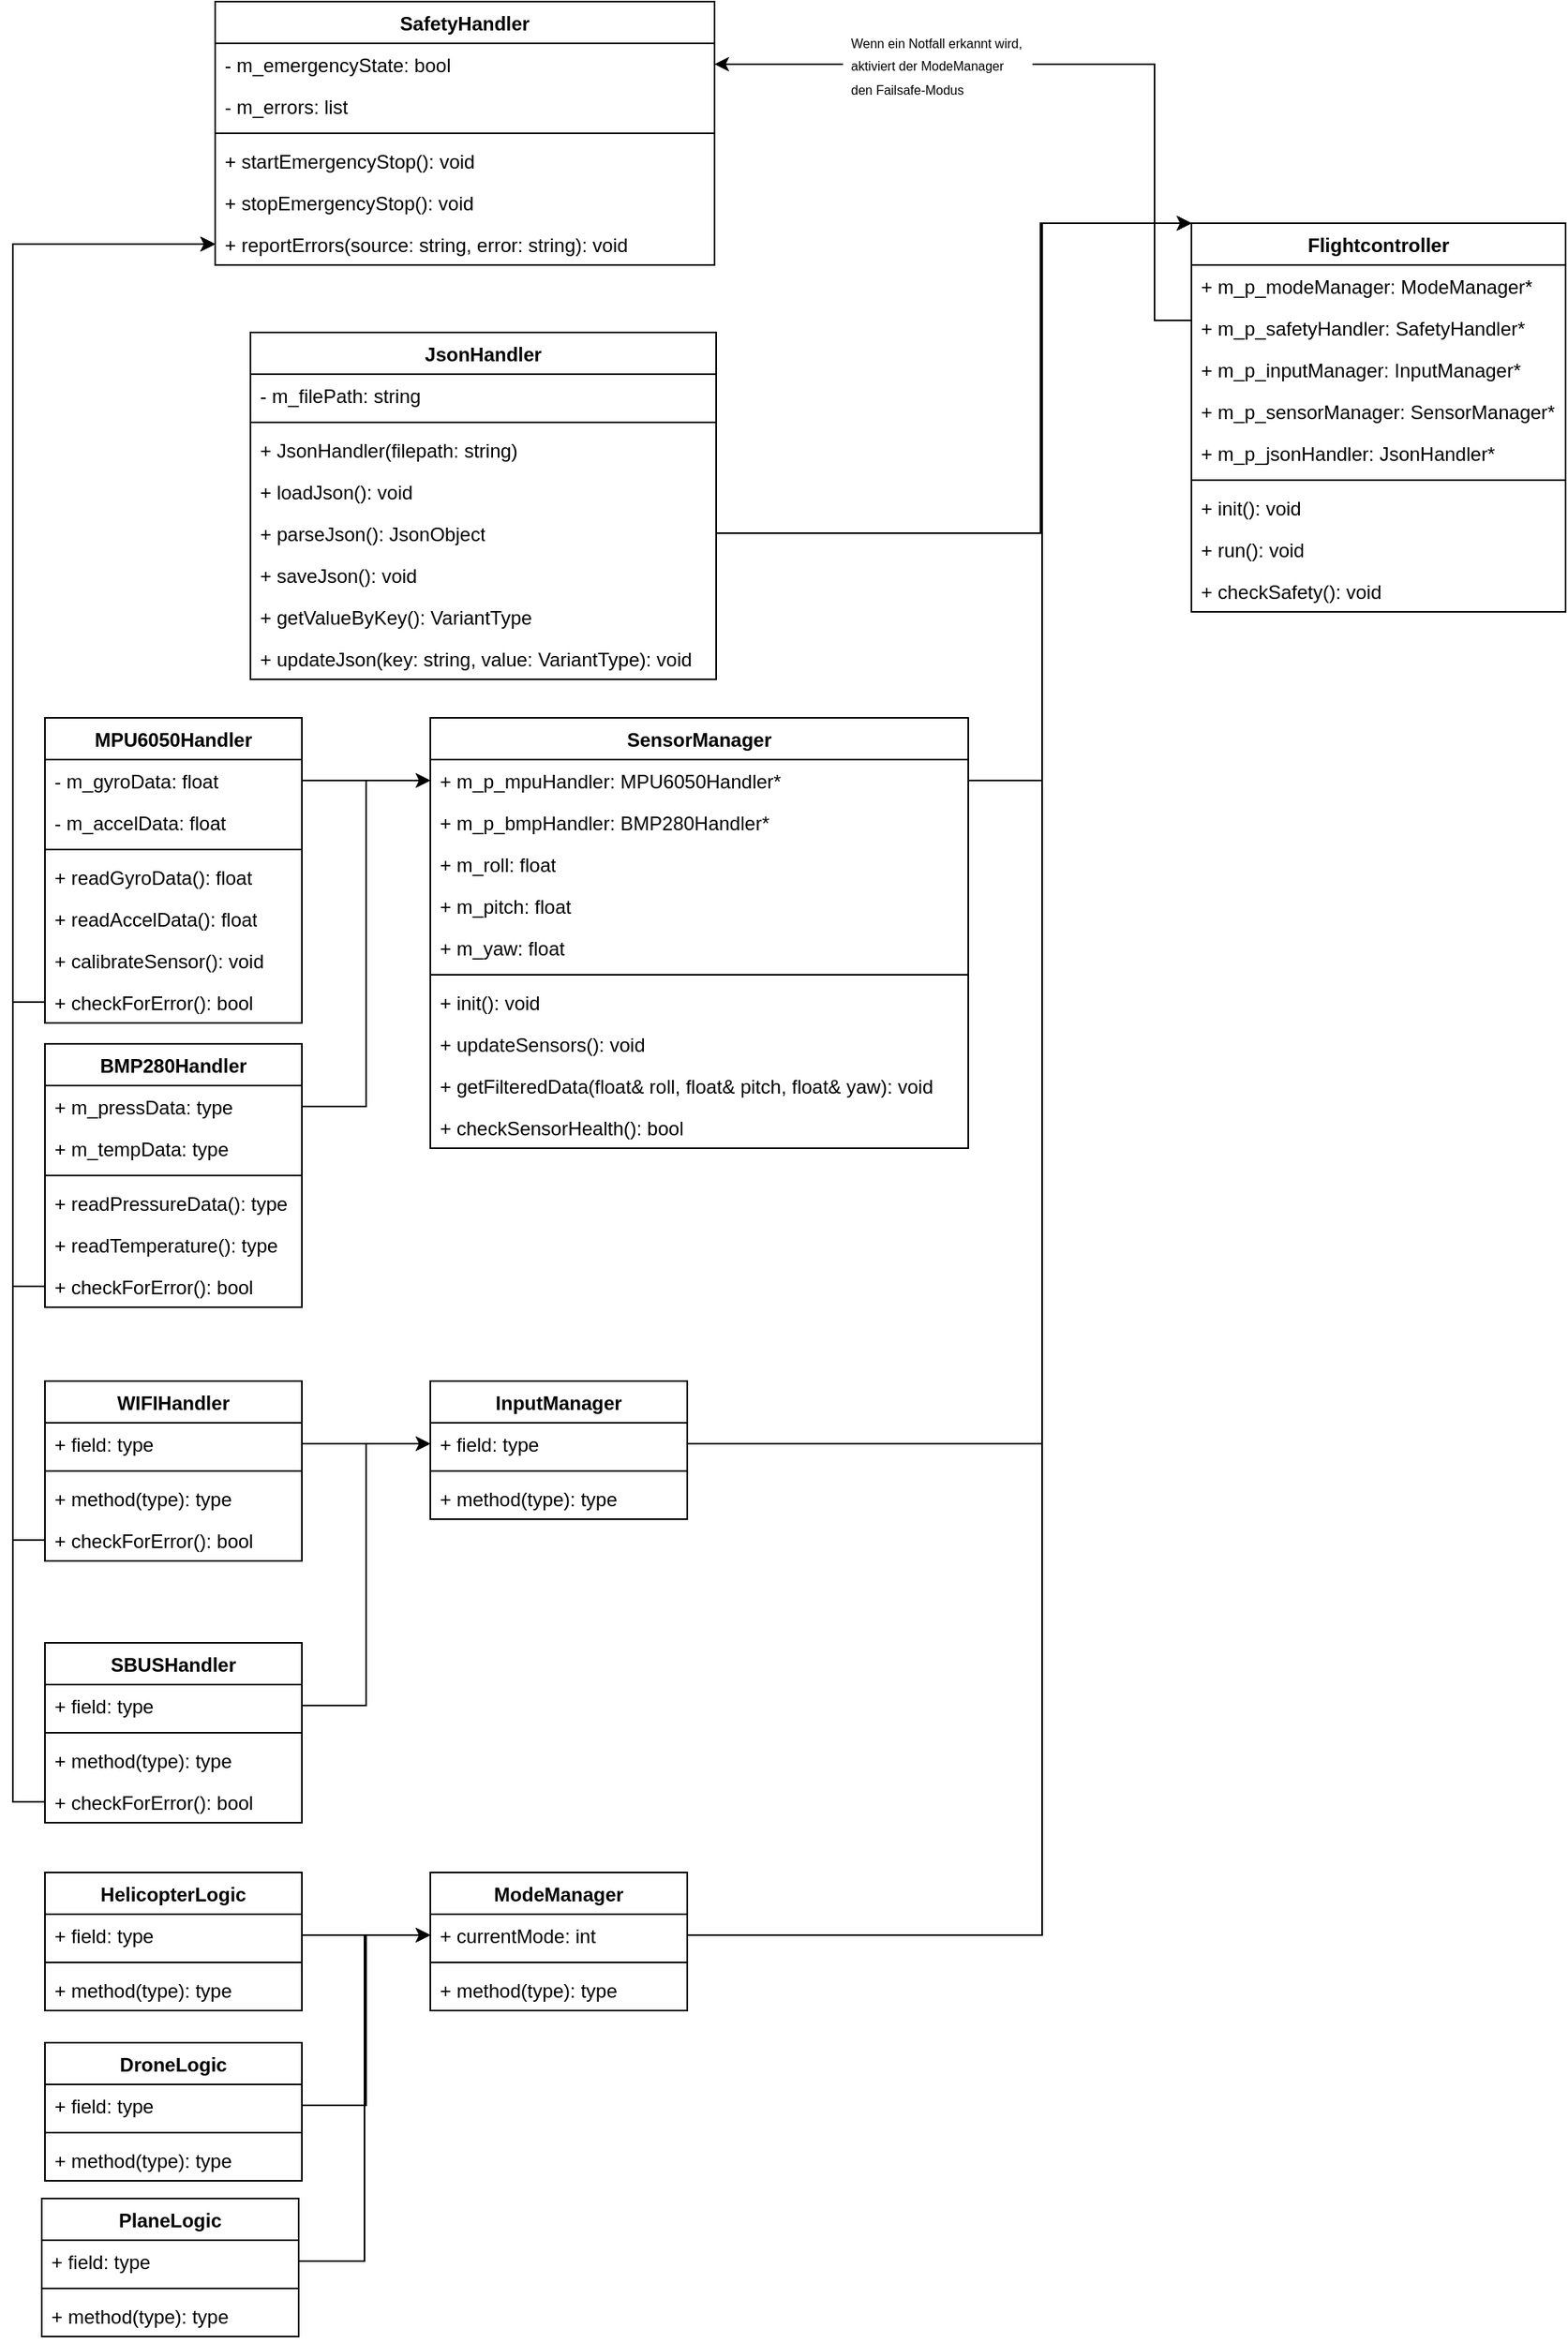 <mxfile version="25.0.2">
  <diagram name="Seite-1" id="q2QHLzLYXpVYBQE_3g32">
    <mxGraphModel dx="3020" dy="1965" grid="0" gridSize="10" guides="1" tooltips="1" connect="1" arrows="1" fold="1" page="1" pageScale="1" pageWidth="827" pageHeight="1169" background="none" math="0" shadow="0">
      <root>
        <mxCell id="0" />
        <mxCell id="1" parent="0" />
        <mxCell id="JjhomQdFj9FOFFwPfBJc-15" value="JsonHandler" style="swimlane;fontStyle=1;align=center;verticalAlign=top;childLayout=stackLayout;horizontal=1;startSize=26;horizontalStack=0;resizeParent=1;resizeParentMax=0;resizeLast=0;collapsible=1;marginBottom=0;whiteSpace=wrap;html=1;" vertex="1" parent="1">
          <mxGeometry x="-780" y="-944" width="290" height="216" as="geometry" />
        </mxCell>
        <mxCell id="JjhomQdFj9FOFFwPfBJc-35" value="- m_filePath: string&amp;nbsp;" style="text;strokeColor=none;fillColor=none;align=left;verticalAlign=top;spacingLeft=4;spacingRight=4;overflow=hidden;rotatable=0;points=[[0,0.5],[1,0.5]];portConstraint=eastwest;whiteSpace=wrap;html=1;" vertex="1" parent="JjhomQdFj9FOFFwPfBJc-15">
          <mxGeometry y="26" width="290" height="26" as="geometry" />
        </mxCell>
        <mxCell id="JjhomQdFj9FOFFwPfBJc-17" value="" style="line;strokeWidth=1;fillColor=none;align=left;verticalAlign=middle;spacingTop=-1;spacingLeft=3;spacingRight=3;rotatable=0;labelPosition=right;points=[];portConstraint=eastwest;strokeColor=inherit;" vertex="1" parent="JjhomQdFj9FOFFwPfBJc-15">
          <mxGeometry y="52" width="290" height="8" as="geometry" />
        </mxCell>
        <mxCell id="JjhomQdFj9FOFFwPfBJc-39" value="+ JsonHandler(filepath: string)" style="text;strokeColor=none;fillColor=none;align=left;verticalAlign=top;spacingLeft=4;spacingRight=4;overflow=hidden;rotatable=0;points=[[0,0.5],[1,0.5]];portConstraint=eastwest;whiteSpace=wrap;html=1;" vertex="1" parent="JjhomQdFj9FOFFwPfBJc-15">
          <mxGeometry y="60" width="290" height="26" as="geometry" />
        </mxCell>
        <mxCell id="JjhomQdFj9FOFFwPfBJc-36" value="+ loadJson(): void" style="text;strokeColor=none;fillColor=none;align=left;verticalAlign=top;spacingLeft=4;spacingRight=4;overflow=hidden;rotatable=0;points=[[0,0.5],[1,0.5]];portConstraint=eastwest;whiteSpace=wrap;html=1;" vertex="1" parent="JjhomQdFj9FOFFwPfBJc-15">
          <mxGeometry y="86" width="290" height="26" as="geometry" />
        </mxCell>
        <mxCell id="JjhomQdFj9FOFFwPfBJc-18" value="+ parseJson(): JsonObject" style="text;strokeColor=none;fillColor=none;align=left;verticalAlign=top;spacingLeft=4;spacingRight=4;overflow=hidden;rotatable=0;points=[[0,0.5],[1,0.5]];portConstraint=eastwest;whiteSpace=wrap;html=1;" vertex="1" parent="JjhomQdFj9FOFFwPfBJc-15">
          <mxGeometry y="112" width="290" height="26" as="geometry" />
        </mxCell>
        <mxCell id="JjhomQdFj9FOFFwPfBJc-37" value="+ saveJson(): void" style="text;strokeColor=none;fillColor=none;align=left;verticalAlign=top;spacingLeft=4;spacingRight=4;overflow=hidden;rotatable=0;points=[[0,0.5],[1,0.5]];portConstraint=eastwest;whiteSpace=wrap;html=1;" vertex="1" parent="JjhomQdFj9FOFFwPfBJc-15">
          <mxGeometry y="138" width="290" height="26" as="geometry" />
        </mxCell>
        <mxCell id="JjhomQdFj9FOFFwPfBJc-38" value="+ getValueByKey(): VariantType" style="text;strokeColor=none;fillColor=none;align=left;verticalAlign=top;spacingLeft=4;spacingRight=4;overflow=hidden;rotatable=0;points=[[0,0.5],[1,0.5]];portConstraint=eastwest;whiteSpace=wrap;html=1;" vertex="1" parent="JjhomQdFj9FOFFwPfBJc-15">
          <mxGeometry y="164" width="290" height="26" as="geometry" />
        </mxCell>
        <mxCell id="JjhomQdFj9FOFFwPfBJc-34" value="+ updateJson(key: string, value: VariantType): void" style="text;strokeColor=none;fillColor=none;align=left;verticalAlign=top;spacingLeft=4;spacingRight=4;overflow=hidden;rotatable=0;points=[[0,0.5],[1,0.5]];portConstraint=eastwest;whiteSpace=wrap;html=1;" vertex="1" parent="JjhomQdFj9FOFFwPfBJc-15">
          <mxGeometry y="190" width="290" height="26" as="geometry" />
        </mxCell>
        <mxCell id="JjhomQdFj9FOFFwPfBJc-22" value="Flightcontroller" style="swimlane;fontStyle=1;align=center;verticalAlign=top;childLayout=stackLayout;horizontal=1;startSize=26;horizontalStack=0;resizeParent=1;resizeParentMax=0;resizeLast=0;collapsible=1;marginBottom=0;whiteSpace=wrap;html=1;" vertex="1" parent="1">
          <mxGeometry x="-194" y="-1012" width="233" height="242" as="geometry" />
        </mxCell>
        <mxCell id="JjhomQdFj9FOFFwPfBJc-125" value="+ m_p_modeManager: ModeManager*" style="text;strokeColor=none;fillColor=none;align=left;verticalAlign=top;spacingLeft=4;spacingRight=4;overflow=hidden;rotatable=0;points=[[0,0.5],[1,0.5]];portConstraint=eastwest;whiteSpace=wrap;html=1;" vertex="1" parent="JjhomQdFj9FOFFwPfBJc-22">
          <mxGeometry y="26" width="233" height="26" as="geometry" />
        </mxCell>
        <mxCell id="JjhomQdFj9FOFFwPfBJc-126" value="+ m_p_safetyHandler: SafetyHandler*" style="text;strokeColor=none;fillColor=none;align=left;verticalAlign=top;spacingLeft=4;spacingRight=4;overflow=hidden;rotatable=0;points=[[0,0.5],[1,0.5]];portConstraint=eastwest;whiteSpace=wrap;html=1;" vertex="1" parent="JjhomQdFj9FOFFwPfBJc-22">
          <mxGeometry y="52" width="233" height="26" as="geometry" />
        </mxCell>
        <mxCell id="JjhomQdFj9FOFFwPfBJc-127" value="+ m_p_inputManager: InputManager* " style="text;strokeColor=none;fillColor=none;align=left;verticalAlign=top;spacingLeft=4;spacingRight=4;overflow=hidden;rotatable=0;points=[[0,0.5],[1,0.5]];portConstraint=eastwest;whiteSpace=wrap;html=1;" vertex="1" parent="JjhomQdFj9FOFFwPfBJc-22">
          <mxGeometry y="78" width="233" height="26" as="geometry" />
        </mxCell>
        <mxCell id="JjhomQdFj9FOFFwPfBJc-23" value="+ m_p_sensorManager: SensorManager* " style="text;strokeColor=none;fillColor=none;align=left;verticalAlign=top;spacingLeft=4;spacingRight=4;overflow=hidden;rotatable=0;points=[[0,0.5],[1,0.5]];portConstraint=eastwest;whiteSpace=wrap;html=1;" vertex="1" parent="JjhomQdFj9FOFFwPfBJc-22">
          <mxGeometry y="104" width="233" height="26" as="geometry" />
        </mxCell>
        <mxCell id="JjhomQdFj9FOFFwPfBJc-128" value="+ m_p_jsonHandler: JsonHandler* " style="text;strokeColor=none;fillColor=none;align=left;verticalAlign=top;spacingLeft=4;spacingRight=4;overflow=hidden;rotatable=0;points=[[0,0.5],[1,0.5]];portConstraint=eastwest;whiteSpace=wrap;html=1;" vertex="1" parent="JjhomQdFj9FOFFwPfBJc-22">
          <mxGeometry y="130" width="233" height="26" as="geometry" />
        </mxCell>
        <mxCell id="JjhomQdFj9FOFFwPfBJc-24" value="" style="line;strokeWidth=1;fillColor=none;align=left;verticalAlign=middle;spacingTop=-1;spacingLeft=3;spacingRight=3;rotatable=0;labelPosition=right;points=[];portConstraint=eastwest;strokeColor=inherit;" vertex="1" parent="JjhomQdFj9FOFFwPfBJc-22">
          <mxGeometry y="156" width="233" height="8" as="geometry" />
        </mxCell>
        <mxCell id="JjhomQdFj9FOFFwPfBJc-25" value="+ init(): void&lt;span style=&quot;white-space: pre;&quot;&gt;&#x9;&lt;/span&gt;" style="text;strokeColor=none;fillColor=none;align=left;verticalAlign=top;spacingLeft=4;spacingRight=4;overflow=hidden;rotatable=0;points=[[0,0.5],[1,0.5]];portConstraint=eastwest;whiteSpace=wrap;html=1;" vertex="1" parent="JjhomQdFj9FOFFwPfBJc-22">
          <mxGeometry y="164" width="233" height="26" as="geometry" />
        </mxCell>
        <mxCell id="JjhomQdFj9FOFFwPfBJc-26" value="+ run(): void" style="text;strokeColor=none;fillColor=none;align=left;verticalAlign=top;spacingLeft=4;spacingRight=4;overflow=hidden;rotatable=0;points=[[0,0.5],[1,0.5]];portConstraint=eastwest;whiteSpace=wrap;html=1;" vertex="1" parent="JjhomQdFj9FOFFwPfBJc-22">
          <mxGeometry y="190" width="233" height="26" as="geometry" />
        </mxCell>
        <mxCell id="JjhomQdFj9FOFFwPfBJc-27" value="+ checkSafety(): void" style="text;strokeColor=none;fillColor=none;align=left;verticalAlign=top;spacingLeft=4;spacingRight=4;overflow=hidden;rotatable=0;points=[[0,0.5],[1,0.5]];portConstraint=eastwest;whiteSpace=wrap;html=1;" vertex="1" parent="JjhomQdFj9FOFFwPfBJc-22">
          <mxGeometry y="216" width="233" height="26" as="geometry" />
        </mxCell>
        <mxCell id="JjhomQdFj9FOFFwPfBJc-28" value="MPU6050Handler" style="swimlane;fontStyle=1;align=center;verticalAlign=top;childLayout=stackLayout;horizontal=1;startSize=26;horizontalStack=0;resizeParent=1;resizeParentMax=0;resizeLast=0;collapsible=1;marginBottom=0;whiteSpace=wrap;html=1;" vertex="1" parent="1">
          <mxGeometry x="-908" y="-704" width="160" height="190" as="geometry" />
        </mxCell>
        <mxCell id="JjhomQdFj9FOFFwPfBJc-29" value="- m_gyroData: float" style="text;strokeColor=none;fillColor=none;align=left;verticalAlign=top;spacingLeft=4;spacingRight=4;overflow=hidden;rotatable=0;points=[[0,0.5],[1,0.5]];portConstraint=eastwest;whiteSpace=wrap;html=1;" vertex="1" parent="JjhomQdFj9FOFFwPfBJc-28">
          <mxGeometry y="26" width="160" height="26" as="geometry" />
        </mxCell>
        <mxCell id="JjhomQdFj9FOFFwPfBJc-102" value="- m_accelData: float" style="text;strokeColor=none;fillColor=none;align=left;verticalAlign=top;spacingLeft=4;spacingRight=4;overflow=hidden;rotatable=0;points=[[0,0.5],[1,0.5]];portConstraint=eastwest;whiteSpace=wrap;html=1;" vertex="1" parent="JjhomQdFj9FOFFwPfBJc-28">
          <mxGeometry y="52" width="160" height="26" as="geometry" />
        </mxCell>
        <mxCell id="JjhomQdFj9FOFFwPfBJc-30" value="" style="line;strokeWidth=1;fillColor=none;align=left;verticalAlign=middle;spacingTop=-1;spacingLeft=3;spacingRight=3;rotatable=0;labelPosition=right;points=[];portConstraint=eastwest;strokeColor=inherit;" vertex="1" parent="JjhomQdFj9FOFFwPfBJc-28">
          <mxGeometry y="78" width="160" height="8" as="geometry" />
        </mxCell>
        <mxCell id="JjhomQdFj9FOFFwPfBJc-31" value="+ readGyroData(): float" style="text;strokeColor=none;fillColor=none;align=left;verticalAlign=top;spacingLeft=4;spacingRight=4;overflow=hidden;rotatable=0;points=[[0,0.5],[1,0.5]];portConstraint=eastwest;whiteSpace=wrap;html=1;" vertex="1" parent="JjhomQdFj9FOFFwPfBJc-28">
          <mxGeometry y="86" width="160" height="26" as="geometry" />
        </mxCell>
        <mxCell id="JjhomQdFj9FOFFwPfBJc-103" value="+ readAccelData(): float" style="text;strokeColor=none;fillColor=none;align=left;verticalAlign=top;spacingLeft=4;spacingRight=4;overflow=hidden;rotatable=0;points=[[0,0.5],[1,0.5]];portConstraint=eastwest;whiteSpace=wrap;html=1;" vertex="1" parent="JjhomQdFj9FOFFwPfBJc-28">
          <mxGeometry y="112" width="160" height="26" as="geometry" />
        </mxCell>
        <mxCell id="JjhomQdFj9FOFFwPfBJc-113" value="+ calibrateSensor(): void" style="text;strokeColor=none;fillColor=none;align=left;verticalAlign=top;spacingLeft=4;spacingRight=4;overflow=hidden;rotatable=0;points=[[0,0.5],[1,0.5]];portConstraint=eastwest;whiteSpace=wrap;html=1;" vertex="1" parent="JjhomQdFj9FOFFwPfBJc-28">
          <mxGeometry y="138" width="160" height="26" as="geometry" />
        </mxCell>
        <mxCell id="JjhomQdFj9FOFFwPfBJc-104" value="+ checkForError(): bool" style="text;strokeColor=none;fillColor=none;align=left;verticalAlign=top;spacingLeft=4;spacingRight=4;overflow=hidden;rotatable=0;points=[[0,0.5],[1,0.5]];portConstraint=eastwest;whiteSpace=wrap;html=1;" vertex="1" parent="JjhomQdFj9FOFFwPfBJc-28">
          <mxGeometry y="164" width="160" height="26" as="geometry" />
        </mxCell>
        <mxCell id="JjhomQdFj9FOFFwPfBJc-40" value="SensorManager" style="swimlane;fontStyle=1;align=center;verticalAlign=top;childLayout=stackLayout;horizontal=1;startSize=26;horizontalStack=0;resizeParent=1;resizeParentMax=0;resizeLast=0;collapsible=1;marginBottom=0;whiteSpace=wrap;html=1;" vertex="1" parent="1">
          <mxGeometry x="-668" y="-704" width="335" height="268" as="geometry" />
        </mxCell>
        <mxCell id="JjhomQdFj9FOFFwPfBJc-41" value="+ m_p_mpuHandler: MPU6050Handler*" style="text;strokeColor=none;fillColor=none;align=left;verticalAlign=top;spacingLeft=4;spacingRight=4;overflow=hidden;rotatable=0;points=[[0,0.5],[1,0.5]];portConstraint=eastwest;whiteSpace=wrap;html=1;" vertex="1" parent="JjhomQdFj9FOFFwPfBJc-40">
          <mxGeometry y="26" width="335" height="26" as="geometry" />
        </mxCell>
        <mxCell id="JjhomQdFj9FOFFwPfBJc-131" value="+ m_p_bmpHandler: BMP280Handler*" style="text;strokeColor=none;fillColor=none;align=left;verticalAlign=top;spacingLeft=4;spacingRight=4;overflow=hidden;rotatable=0;points=[[0,0.5],[1,0.5]];portConstraint=eastwest;whiteSpace=wrap;html=1;" vertex="1" parent="JjhomQdFj9FOFFwPfBJc-40">
          <mxGeometry y="52" width="335" height="26" as="geometry" />
        </mxCell>
        <mxCell id="JjhomQdFj9FOFFwPfBJc-133" value="+ m_roll: float" style="text;strokeColor=none;fillColor=none;align=left;verticalAlign=top;spacingLeft=4;spacingRight=4;overflow=hidden;rotatable=0;points=[[0,0.5],[1,0.5]];portConstraint=eastwest;whiteSpace=wrap;html=1;" vertex="1" parent="JjhomQdFj9FOFFwPfBJc-40">
          <mxGeometry y="78" width="335" height="26" as="geometry" />
        </mxCell>
        <mxCell id="JjhomQdFj9FOFFwPfBJc-134" value="+ m_pitch: float" style="text;strokeColor=none;fillColor=none;align=left;verticalAlign=top;spacingLeft=4;spacingRight=4;overflow=hidden;rotatable=0;points=[[0,0.5],[1,0.5]];portConstraint=eastwest;whiteSpace=wrap;html=1;" vertex="1" parent="JjhomQdFj9FOFFwPfBJc-40">
          <mxGeometry y="104" width="335" height="26" as="geometry" />
        </mxCell>
        <mxCell id="JjhomQdFj9FOFFwPfBJc-132" value="+ m_yaw: float" style="text;strokeColor=none;fillColor=none;align=left;verticalAlign=top;spacingLeft=4;spacingRight=4;overflow=hidden;rotatable=0;points=[[0,0.5],[1,0.5]];portConstraint=eastwest;whiteSpace=wrap;html=1;" vertex="1" parent="JjhomQdFj9FOFFwPfBJc-40">
          <mxGeometry y="130" width="335" height="26" as="geometry" />
        </mxCell>
        <mxCell id="JjhomQdFj9FOFFwPfBJc-42" value="" style="line;strokeWidth=1;fillColor=none;align=left;verticalAlign=middle;spacingTop=-1;spacingLeft=3;spacingRight=3;rotatable=0;labelPosition=right;points=[];portConstraint=eastwest;strokeColor=inherit;" vertex="1" parent="JjhomQdFj9FOFFwPfBJc-40">
          <mxGeometry y="156" width="335" height="8" as="geometry" />
        </mxCell>
        <mxCell id="JjhomQdFj9FOFFwPfBJc-43" value="+ init(): void " style="text;strokeColor=none;fillColor=none;align=left;verticalAlign=top;spacingLeft=4;spacingRight=4;overflow=hidden;rotatable=0;points=[[0,0.5],[1,0.5]];portConstraint=eastwest;whiteSpace=wrap;html=1;" vertex="1" parent="JjhomQdFj9FOFFwPfBJc-40">
          <mxGeometry y="164" width="335" height="26" as="geometry" />
        </mxCell>
        <mxCell id="JjhomQdFj9FOFFwPfBJc-136" value="+&amp;nbsp;updateSensors(): void&amp;nbsp;&lt;span style=&quot;color: rgba(0, 0, 0, 0); font-family: monospace; font-size: 0px; text-wrap: nowrap;&quot;&gt;%3CmxGraphModel%3E%3Croot%3E%3CmxCell%20id%3D%220%22%2F%3E%3CmxCell%20id%3D%221%22%20parent%3D%220%22%2F%3E%3CmxCell%20id%3D%222%22%20value%3D%22%2B%20init()%3A%20void%20%22%20style%3D%22text%3BstrokeColor%3Dnone%3BfillColor%3Dnone%3Balign%3Dleft%3BverticalAlign%3Dtop%3BspacingLeft%3D4%3BspacingRight%3D4%3Boverflow%3Dhidden%3Brotatable%3D0%3Bpoints%3D%5B%5B0%2C0.5%5D%2C%5B1%2C0.5%5D%5D%3BportConstraint%3Deastwest%3BwhiteSpace%3Dwrap%3Bhtml%3D1%3B%22%20vertex%3D%221%22%20parent%3D%221%22%3E%3CmxGeometry%20x%3D%22-668%22%20y%3D%22-540%22%20width%3D%22289%22%20height%3D%2226%22%20as%3D%22geometry%22%2F%3E%3C%2FmxCell%3E%3C%2Froot%3E%3C%2FmxGraphModel%3E&lt;/span&gt;" style="text;strokeColor=none;fillColor=none;align=left;verticalAlign=top;spacingLeft=4;spacingRight=4;overflow=hidden;rotatable=0;points=[[0,0.5],[1,0.5]];portConstraint=eastwest;whiteSpace=wrap;html=1;" vertex="1" parent="JjhomQdFj9FOFFwPfBJc-40">
          <mxGeometry y="190" width="335" height="26" as="geometry" />
        </mxCell>
        <mxCell id="JjhomQdFj9FOFFwPfBJc-137" value="+&amp;nbsp;getFilteredData(float&amp;amp; roll, float&amp;amp; pitch, float&amp;amp; yaw): void&lt;span style=&quot;color: rgba(0, 0, 0, 0); font-family: monospace; font-size: 0px; text-wrap: nowrap;&quot;&gt;%3CmxGraphModel%3E%3Croot%3E%3CmxCell%20id%3D%220%22%2F%3E%3CmxCell%20id%3D%221%22%20parent%3D%220%22%2F%3E%3CmxCell%20id%3D%222%22%20value%3D%22%2B%20init()%3A%20void%20%22%20style%3D%22text%3BstrokeColor%3Dnone%3BfillColor%3Dnone%3Balign%3Dleft%3BverticalAlign%3Dtop%3BspacingLeft%3D4%3BspacingRight%3D4%3Boverflow%3Dhidden%3Brotatable%3D0%3Bpoints%3D%5B%5B0%2C0.5%5D%2C%5B1%2C0.5%5D%5D%3BportConstraint%3Deastwest%3BwhiteSpace%3Dwrap%3Bhtml%3D1%3B%22%20vertex%3D%221%22%20parent%3D%221%22%3E%3CmxGeometry%20x%3D%22-668%22%20y%3D%22-540%22%20width%3D%22289%22%20height%3D%2226%22%20as%3D%22geometry%22%2F%3E%3C%2FmxCell%3E%3C%2Froot%3E%3C%2FmxGraphModel%3E&lt;/span&gt;" style="text;strokeColor=none;fillColor=none;align=left;verticalAlign=top;spacingLeft=4;spacingRight=4;overflow=hidden;rotatable=0;points=[[0,0.5],[1,0.5]];portConstraint=eastwest;whiteSpace=wrap;html=1;" vertex="1" parent="JjhomQdFj9FOFFwPfBJc-40">
          <mxGeometry y="216" width="335" height="26" as="geometry" />
        </mxCell>
        <mxCell id="JjhomQdFj9FOFFwPfBJc-135" value="+&amp;nbsp;checkSensorHealth(): bool &lt;span style=&quot;color: rgba(0, 0, 0, 0); font-family: monospace; font-size: 0px; text-wrap: nowrap;&quot;&gt;%3CmxGraphModel%3E%3Croot%3E%3CmxCell%20id%3D%220%22%2F%3E%3CmxCell%20id%3D%221%22%20parent%3D%220%22%2F%3E%3CmxCell%20id%3D%222%22%20value%3D%22%2B%20init()%3A%20void%20%22%20style%3D%22text%3BstrokeColor%3Dnone%3BfillColor%3Dnone%3Balign%3Dleft%3BverticalAlign%3Dtop%3BspacingLeft%3D4%3BspacingRight%3D4%3Boverflow%3Dhidden%3Brotatable%3D0%3Bpoints%3D%5B%5B0%2C0.5%5D%2C%5B1%2C0.5%5D%5D%3BportConstraint%3Deastwest%3BwhiteSpace%3Dwrap%3Bhtml%3D1%3B%22%20vertex%3D%221%22%20parent%3D%221%22%3E%3CmxGeometry%20x%3D%22-668%22%20y%3D%22-540%22%20width%3D%22289%22%20height%3D%2226%22%20as%3D%22geometry%22%2F%3E%3C%2FmxCell%3E%3C%2Froot%3E%3C%2FmxGraphModel%3E&lt;/span&gt;" style="text;strokeColor=none;fillColor=none;align=left;verticalAlign=top;spacingLeft=4;spacingRight=4;overflow=hidden;rotatable=0;points=[[0,0.5],[1,0.5]];portConstraint=eastwest;whiteSpace=wrap;html=1;" vertex="1" parent="JjhomQdFj9FOFFwPfBJc-40">
          <mxGeometry y="242" width="335" height="26" as="geometry" />
        </mxCell>
        <mxCell id="JjhomQdFj9FOFFwPfBJc-47" style="edgeStyle=orthogonalEdgeStyle;rounded=0;orthogonalLoop=1;jettySize=auto;html=1;exitX=1;exitY=0.5;exitDx=0;exitDy=0;entryX=0;entryY=0;entryDx=0;entryDy=0;" edge="1" parent="1" source="JjhomQdFj9FOFFwPfBJc-18" target="JjhomQdFj9FOFFwPfBJc-22">
          <mxGeometry relative="1" as="geometry">
            <Array as="points">
              <mxPoint x="-288" y="-819" />
              <mxPoint x="-288" y="-1012" />
            </Array>
          </mxGeometry>
        </mxCell>
        <mxCell id="JjhomQdFj9FOFFwPfBJc-51" style="edgeStyle=orthogonalEdgeStyle;rounded=0;orthogonalLoop=1;jettySize=auto;html=1;exitX=1;exitY=0.5;exitDx=0;exitDy=0;entryX=0;entryY=0.5;entryDx=0;entryDy=0;" edge="1" parent="1" source="JjhomQdFj9FOFFwPfBJc-29" target="JjhomQdFj9FOFFwPfBJc-41">
          <mxGeometry relative="1" as="geometry" />
        </mxCell>
        <mxCell id="JjhomQdFj9FOFFwPfBJc-52" style="edgeStyle=orthogonalEdgeStyle;rounded=0;orthogonalLoop=1;jettySize=auto;html=1;exitX=1;exitY=0.5;exitDx=0;exitDy=0;entryX=0;entryY=0;entryDx=0;entryDy=0;" edge="1" parent="1" source="JjhomQdFj9FOFFwPfBJc-41" target="JjhomQdFj9FOFFwPfBJc-22">
          <mxGeometry relative="1" as="geometry">
            <Array as="points">
              <mxPoint x="-287" y="-665" />
              <mxPoint x="-287" y="-1012" />
            </Array>
          </mxGeometry>
        </mxCell>
        <mxCell id="JjhomQdFj9FOFFwPfBJc-53" value="BMP280Handler" style="swimlane;fontStyle=1;align=center;verticalAlign=top;childLayout=stackLayout;horizontal=1;startSize=26;horizontalStack=0;resizeParent=1;resizeParentMax=0;resizeLast=0;collapsible=1;marginBottom=0;whiteSpace=wrap;html=1;" vertex="1" parent="1">
          <mxGeometry x="-908" y="-501" width="160" height="164" as="geometry" />
        </mxCell>
        <mxCell id="JjhomQdFj9FOFFwPfBJc-54" value="+ m_pressData: type" style="text;strokeColor=none;fillColor=none;align=left;verticalAlign=top;spacingLeft=4;spacingRight=4;overflow=hidden;rotatable=0;points=[[0,0.5],[1,0.5]];portConstraint=eastwest;whiteSpace=wrap;html=1;" vertex="1" parent="JjhomQdFj9FOFFwPfBJc-53">
          <mxGeometry y="26" width="160" height="26" as="geometry" />
        </mxCell>
        <mxCell id="JjhomQdFj9FOFFwPfBJc-129" value="+ m_tempData: type" style="text;strokeColor=none;fillColor=none;align=left;verticalAlign=top;spacingLeft=4;spacingRight=4;overflow=hidden;rotatable=0;points=[[0,0.5],[1,0.5]];portConstraint=eastwest;whiteSpace=wrap;html=1;" vertex="1" parent="JjhomQdFj9FOFFwPfBJc-53">
          <mxGeometry y="52" width="160" height="26" as="geometry" />
        </mxCell>
        <mxCell id="JjhomQdFj9FOFFwPfBJc-55" value="" style="line;strokeWidth=1;fillColor=none;align=left;verticalAlign=middle;spacingTop=-1;spacingLeft=3;spacingRight=3;rotatable=0;labelPosition=right;points=[];portConstraint=eastwest;strokeColor=inherit;" vertex="1" parent="JjhomQdFj9FOFFwPfBJc-53">
          <mxGeometry y="78" width="160" height="8" as="geometry" />
        </mxCell>
        <mxCell id="JjhomQdFj9FOFFwPfBJc-112" value="+ readPressureData(): type" style="text;strokeColor=none;fillColor=none;align=left;verticalAlign=top;spacingLeft=4;spacingRight=4;overflow=hidden;rotatable=0;points=[[0,0.5],[1,0.5]];portConstraint=eastwest;whiteSpace=wrap;html=1;" vertex="1" parent="JjhomQdFj9FOFFwPfBJc-53">
          <mxGeometry y="86" width="160" height="26" as="geometry" />
        </mxCell>
        <mxCell id="JjhomQdFj9FOFFwPfBJc-56" value="+ readTemperature(): type" style="text;strokeColor=none;fillColor=none;align=left;verticalAlign=top;spacingLeft=4;spacingRight=4;overflow=hidden;rotatable=0;points=[[0,0.5],[1,0.5]];portConstraint=eastwest;whiteSpace=wrap;html=1;" vertex="1" parent="JjhomQdFj9FOFFwPfBJc-53">
          <mxGeometry y="112" width="160" height="26" as="geometry" />
        </mxCell>
        <mxCell id="JjhomQdFj9FOFFwPfBJc-117" value="+ checkForError(): bool" style="text;strokeColor=none;fillColor=none;align=left;verticalAlign=top;spacingLeft=4;spacingRight=4;overflow=hidden;rotatable=0;points=[[0,0.5],[1,0.5]];portConstraint=eastwest;whiteSpace=wrap;html=1;" vertex="1" parent="JjhomQdFj9FOFFwPfBJc-53">
          <mxGeometry y="138" width="160" height="26" as="geometry" />
        </mxCell>
        <mxCell id="JjhomQdFj9FOFFwPfBJc-57" style="edgeStyle=orthogonalEdgeStyle;rounded=0;orthogonalLoop=1;jettySize=auto;html=1;exitX=1;exitY=0.5;exitDx=0;exitDy=0;entryX=0;entryY=0.5;entryDx=0;entryDy=0;" edge="1" parent="1" source="JjhomQdFj9FOFFwPfBJc-54" target="JjhomQdFj9FOFFwPfBJc-41">
          <mxGeometry relative="1" as="geometry" />
        </mxCell>
        <mxCell id="JjhomQdFj9FOFFwPfBJc-67" value="ModeManager" style="swimlane;fontStyle=1;align=center;verticalAlign=top;childLayout=stackLayout;horizontal=1;startSize=26;horizontalStack=0;resizeParent=1;resizeParentMax=0;resizeLast=0;collapsible=1;marginBottom=0;whiteSpace=wrap;html=1;" vertex="1" parent="1">
          <mxGeometry x="-668" y="15" width="160" height="86" as="geometry" />
        </mxCell>
        <mxCell id="JjhomQdFj9FOFFwPfBJc-68" value="+ currentMode: int" style="text;strokeColor=none;fillColor=none;align=left;verticalAlign=top;spacingLeft=4;spacingRight=4;overflow=hidden;rotatable=0;points=[[0,0.5],[1,0.5]];portConstraint=eastwest;whiteSpace=wrap;html=1;" vertex="1" parent="JjhomQdFj9FOFFwPfBJc-67">
          <mxGeometry y="26" width="160" height="26" as="geometry" />
        </mxCell>
        <mxCell id="JjhomQdFj9FOFFwPfBJc-69" value="" style="line;strokeWidth=1;fillColor=none;align=left;verticalAlign=middle;spacingTop=-1;spacingLeft=3;spacingRight=3;rotatable=0;labelPosition=right;points=[];portConstraint=eastwest;strokeColor=inherit;" vertex="1" parent="JjhomQdFj9FOFFwPfBJc-67">
          <mxGeometry y="52" width="160" height="8" as="geometry" />
        </mxCell>
        <mxCell id="JjhomQdFj9FOFFwPfBJc-70" value="+ method(type): type" style="text;strokeColor=none;fillColor=none;align=left;verticalAlign=top;spacingLeft=4;spacingRight=4;overflow=hidden;rotatable=0;points=[[0,0.5],[1,0.5]];portConstraint=eastwest;whiteSpace=wrap;html=1;" vertex="1" parent="JjhomQdFj9FOFFwPfBJc-67">
          <mxGeometry y="60" width="160" height="26" as="geometry" />
        </mxCell>
        <mxCell id="JjhomQdFj9FOFFwPfBJc-71" value="HelicopterLogic" style="swimlane;fontStyle=1;align=center;verticalAlign=top;childLayout=stackLayout;horizontal=1;startSize=26;horizontalStack=0;resizeParent=1;resizeParentMax=0;resizeLast=0;collapsible=1;marginBottom=0;whiteSpace=wrap;html=1;" vertex="1" parent="1">
          <mxGeometry x="-908" y="15" width="160" height="86" as="geometry" />
        </mxCell>
        <mxCell id="JjhomQdFj9FOFFwPfBJc-72" value="+ field: type" style="text;strokeColor=none;fillColor=none;align=left;verticalAlign=top;spacingLeft=4;spacingRight=4;overflow=hidden;rotatable=0;points=[[0,0.5],[1,0.5]];portConstraint=eastwest;whiteSpace=wrap;html=1;" vertex="1" parent="JjhomQdFj9FOFFwPfBJc-71">
          <mxGeometry y="26" width="160" height="26" as="geometry" />
        </mxCell>
        <mxCell id="JjhomQdFj9FOFFwPfBJc-73" value="" style="line;strokeWidth=1;fillColor=none;align=left;verticalAlign=middle;spacingTop=-1;spacingLeft=3;spacingRight=3;rotatable=0;labelPosition=right;points=[];portConstraint=eastwest;strokeColor=inherit;" vertex="1" parent="JjhomQdFj9FOFFwPfBJc-71">
          <mxGeometry y="52" width="160" height="8" as="geometry" />
        </mxCell>
        <mxCell id="JjhomQdFj9FOFFwPfBJc-74" value="+ method(type): type" style="text;strokeColor=none;fillColor=none;align=left;verticalAlign=top;spacingLeft=4;spacingRight=4;overflow=hidden;rotatable=0;points=[[0,0.5],[1,0.5]];portConstraint=eastwest;whiteSpace=wrap;html=1;" vertex="1" parent="JjhomQdFj9FOFFwPfBJc-71">
          <mxGeometry y="60" width="160" height="26" as="geometry" />
        </mxCell>
        <mxCell id="JjhomQdFj9FOFFwPfBJc-75" value="DroneLogic" style="swimlane;fontStyle=1;align=center;verticalAlign=top;childLayout=stackLayout;horizontal=1;startSize=26;horizontalStack=0;resizeParent=1;resizeParentMax=0;resizeLast=0;collapsible=1;marginBottom=0;whiteSpace=wrap;html=1;" vertex="1" parent="1">
          <mxGeometry x="-908" y="121" width="160" height="86" as="geometry" />
        </mxCell>
        <mxCell id="JjhomQdFj9FOFFwPfBJc-76" value="+ field: type" style="text;strokeColor=none;fillColor=none;align=left;verticalAlign=top;spacingLeft=4;spacingRight=4;overflow=hidden;rotatable=0;points=[[0,0.5],[1,0.5]];portConstraint=eastwest;whiteSpace=wrap;html=1;" vertex="1" parent="JjhomQdFj9FOFFwPfBJc-75">
          <mxGeometry y="26" width="160" height="26" as="geometry" />
        </mxCell>
        <mxCell id="JjhomQdFj9FOFFwPfBJc-77" value="" style="line;strokeWidth=1;fillColor=none;align=left;verticalAlign=middle;spacingTop=-1;spacingLeft=3;spacingRight=3;rotatable=0;labelPosition=right;points=[];portConstraint=eastwest;strokeColor=inherit;" vertex="1" parent="JjhomQdFj9FOFFwPfBJc-75">
          <mxGeometry y="52" width="160" height="8" as="geometry" />
        </mxCell>
        <mxCell id="JjhomQdFj9FOFFwPfBJc-78" value="+ method(type): type" style="text;strokeColor=none;fillColor=none;align=left;verticalAlign=top;spacingLeft=4;spacingRight=4;overflow=hidden;rotatable=0;points=[[0,0.5],[1,0.5]];portConstraint=eastwest;whiteSpace=wrap;html=1;" vertex="1" parent="JjhomQdFj9FOFFwPfBJc-75">
          <mxGeometry y="60" width="160" height="26" as="geometry" />
        </mxCell>
        <mxCell id="JjhomQdFj9FOFFwPfBJc-79" value="PlaneLogic" style="swimlane;fontStyle=1;align=center;verticalAlign=top;childLayout=stackLayout;horizontal=1;startSize=26;horizontalStack=0;resizeParent=1;resizeParentMax=0;resizeLast=0;collapsible=1;marginBottom=0;whiteSpace=wrap;html=1;" vertex="1" parent="1">
          <mxGeometry x="-910" y="218" width="160" height="86" as="geometry" />
        </mxCell>
        <mxCell id="JjhomQdFj9FOFFwPfBJc-80" value="+ field: type" style="text;strokeColor=none;fillColor=none;align=left;verticalAlign=top;spacingLeft=4;spacingRight=4;overflow=hidden;rotatable=0;points=[[0,0.5],[1,0.5]];portConstraint=eastwest;whiteSpace=wrap;html=1;" vertex="1" parent="JjhomQdFj9FOFFwPfBJc-79">
          <mxGeometry y="26" width="160" height="26" as="geometry" />
        </mxCell>
        <mxCell id="JjhomQdFj9FOFFwPfBJc-81" value="" style="line;strokeWidth=1;fillColor=none;align=left;verticalAlign=middle;spacingTop=-1;spacingLeft=3;spacingRight=3;rotatable=0;labelPosition=right;points=[];portConstraint=eastwest;strokeColor=inherit;" vertex="1" parent="JjhomQdFj9FOFFwPfBJc-79">
          <mxGeometry y="52" width="160" height="8" as="geometry" />
        </mxCell>
        <mxCell id="JjhomQdFj9FOFFwPfBJc-82" value="+ method(type): type" style="text;strokeColor=none;fillColor=none;align=left;verticalAlign=top;spacingLeft=4;spacingRight=4;overflow=hidden;rotatable=0;points=[[0,0.5],[1,0.5]];portConstraint=eastwest;whiteSpace=wrap;html=1;" vertex="1" parent="JjhomQdFj9FOFFwPfBJc-79">
          <mxGeometry y="60" width="160" height="26" as="geometry" />
        </mxCell>
        <mxCell id="JjhomQdFj9FOFFwPfBJc-83" style="edgeStyle=orthogonalEdgeStyle;rounded=0;orthogonalLoop=1;jettySize=auto;html=1;exitX=1;exitY=0.5;exitDx=0;exitDy=0;entryX=0;entryY=0.5;entryDx=0;entryDy=0;" edge="1" parent="1" source="JjhomQdFj9FOFFwPfBJc-72" target="JjhomQdFj9FOFFwPfBJc-68">
          <mxGeometry relative="1" as="geometry" />
        </mxCell>
        <mxCell id="JjhomQdFj9FOFFwPfBJc-84" style="edgeStyle=orthogonalEdgeStyle;rounded=0;orthogonalLoop=1;jettySize=auto;html=1;exitX=1;exitY=0.5;exitDx=0;exitDy=0;entryX=0;entryY=0.5;entryDx=0;entryDy=0;" edge="1" parent="1" source="JjhomQdFj9FOFFwPfBJc-76" target="JjhomQdFj9FOFFwPfBJc-68">
          <mxGeometry relative="1" as="geometry" />
        </mxCell>
        <mxCell id="JjhomQdFj9FOFFwPfBJc-85" style="edgeStyle=orthogonalEdgeStyle;rounded=0;orthogonalLoop=1;jettySize=auto;html=1;exitX=1;exitY=0.5;exitDx=0;exitDy=0;entryX=0;entryY=0.5;entryDx=0;entryDy=0;" edge="1" parent="1" source="JjhomQdFj9FOFFwPfBJc-80" target="JjhomQdFj9FOFFwPfBJc-68">
          <mxGeometry relative="1" as="geometry" />
        </mxCell>
        <mxCell id="JjhomQdFj9FOFFwPfBJc-86" style="edgeStyle=orthogonalEdgeStyle;rounded=0;orthogonalLoop=1;jettySize=auto;html=1;exitX=1;exitY=0.5;exitDx=0;exitDy=0;entryX=0;entryY=0;entryDx=0;entryDy=0;" edge="1" parent="1" source="JjhomQdFj9FOFFwPfBJc-68" target="JjhomQdFj9FOFFwPfBJc-22">
          <mxGeometry relative="1" as="geometry">
            <Array as="points">
              <mxPoint x="-287" y="54" />
              <mxPoint x="-287" y="-1012" />
            </Array>
          </mxGeometry>
        </mxCell>
        <mxCell id="JjhomQdFj9FOFFwPfBJc-87" value="InputManager" style="swimlane;fontStyle=1;align=center;verticalAlign=top;childLayout=stackLayout;horizontal=1;startSize=26;horizontalStack=0;resizeParent=1;resizeParentMax=0;resizeLast=0;collapsible=1;marginBottom=0;whiteSpace=wrap;html=1;" vertex="1" parent="1">
          <mxGeometry x="-668" y="-291" width="160" height="86" as="geometry" />
        </mxCell>
        <mxCell id="JjhomQdFj9FOFFwPfBJc-88" value="+ field: type" style="text;strokeColor=none;fillColor=none;align=left;verticalAlign=top;spacingLeft=4;spacingRight=4;overflow=hidden;rotatable=0;points=[[0,0.5],[1,0.5]];portConstraint=eastwest;whiteSpace=wrap;html=1;" vertex="1" parent="JjhomQdFj9FOFFwPfBJc-87">
          <mxGeometry y="26" width="160" height="26" as="geometry" />
        </mxCell>
        <mxCell id="JjhomQdFj9FOFFwPfBJc-89" value="" style="line;strokeWidth=1;fillColor=none;align=left;verticalAlign=middle;spacingTop=-1;spacingLeft=3;spacingRight=3;rotatable=0;labelPosition=right;points=[];portConstraint=eastwest;strokeColor=inherit;" vertex="1" parent="JjhomQdFj9FOFFwPfBJc-87">
          <mxGeometry y="52" width="160" height="8" as="geometry" />
        </mxCell>
        <mxCell id="JjhomQdFj9FOFFwPfBJc-90" value="+ method(type): type" style="text;strokeColor=none;fillColor=none;align=left;verticalAlign=top;spacingLeft=4;spacingRight=4;overflow=hidden;rotatable=0;points=[[0,0.5],[1,0.5]];portConstraint=eastwest;whiteSpace=wrap;html=1;" vertex="1" parent="JjhomQdFj9FOFFwPfBJc-87">
          <mxGeometry y="60" width="160" height="26" as="geometry" />
        </mxCell>
        <mxCell id="JjhomQdFj9FOFFwPfBJc-91" value="WIFIHandler" style="swimlane;fontStyle=1;align=center;verticalAlign=top;childLayout=stackLayout;horizontal=1;startSize=26;horizontalStack=0;resizeParent=1;resizeParentMax=0;resizeLast=0;collapsible=1;marginBottom=0;whiteSpace=wrap;html=1;" vertex="1" parent="1">
          <mxGeometry x="-908" y="-291" width="160" height="112" as="geometry" />
        </mxCell>
        <mxCell id="JjhomQdFj9FOFFwPfBJc-92" value="+ field: type" style="text;strokeColor=none;fillColor=none;align=left;verticalAlign=top;spacingLeft=4;spacingRight=4;overflow=hidden;rotatable=0;points=[[0,0.5],[1,0.5]];portConstraint=eastwest;whiteSpace=wrap;html=1;" vertex="1" parent="JjhomQdFj9FOFFwPfBJc-91">
          <mxGeometry y="26" width="160" height="26" as="geometry" />
        </mxCell>
        <mxCell id="JjhomQdFj9FOFFwPfBJc-93" value="" style="line;strokeWidth=1;fillColor=none;align=left;verticalAlign=middle;spacingTop=-1;spacingLeft=3;spacingRight=3;rotatable=0;labelPosition=right;points=[];portConstraint=eastwest;strokeColor=inherit;" vertex="1" parent="JjhomQdFj9FOFFwPfBJc-91">
          <mxGeometry y="52" width="160" height="8" as="geometry" />
        </mxCell>
        <mxCell id="JjhomQdFj9FOFFwPfBJc-94" value="+ method(type): type" style="text;strokeColor=none;fillColor=none;align=left;verticalAlign=top;spacingLeft=4;spacingRight=4;overflow=hidden;rotatable=0;points=[[0,0.5],[1,0.5]];portConstraint=eastwest;whiteSpace=wrap;html=1;" vertex="1" parent="JjhomQdFj9FOFFwPfBJc-91">
          <mxGeometry y="60" width="160" height="26" as="geometry" />
        </mxCell>
        <mxCell id="JjhomQdFj9FOFFwPfBJc-119" value="+ checkForError(): bool" style="text;strokeColor=none;fillColor=none;align=left;verticalAlign=top;spacingLeft=4;spacingRight=4;overflow=hidden;rotatable=0;points=[[0,0.5],[1,0.5]];portConstraint=eastwest;whiteSpace=wrap;html=1;" vertex="1" parent="JjhomQdFj9FOFFwPfBJc-91">
          <mxGeometry y="86" width="160" height="26" as="geometry" />
        </mxCell>
        <mxCell id="JjhomQdFj9FOFFwPfBJc-95" style="edgeStyle=orthogonalEdgeStyle;rounded=0;orthogonalLoop=1;jettySize=auto;html=1;exitX=1;exitY=0.5;exitDx=0;exitDy=0;entryX=0;entryY=0.5;entryDx=0;entryDy=0;" edge="1" parent="1" source="JjhomQdFj9FOFFwPfBJc-92" target="JjhomQdFj9FOFFwPfBJc-88">
          <mxGeometry relative="1" as="geometry" />
        </mxCell>
        <mxCell id="JjhomQdFj9FOFFwPfBJc-96" value="SBUSHandler" style="swimlane;fontStyle=1;align=center;verticalAlign=top;childLayout=stackLayout;horizontal=1;startSize=26;horizontalStack=0;resizeParent=1;resizeParentMax=0;resizeLast=0;collapsible=1;marginBottom=0;whiteSpace=wrap;html=1;" vertex="1" parent="1">
          <mxGeometry x="-908" y="-128" width="160" height="112" as="geometry" />
        </mxCell>
        <mxCell id="JjhomQdFj9FOFFwPfBJc-97" value="+ field: type" style="text;strokeColor=none;fillColor=none;align=left;verticalAlign=top;spacingLeft=4;spacingRight=4;overflow=hidden;rotatable=0;points=[[0,0.5],[1,0.5]];portConstraint=eastwest;whiteSpace=wrap;html=1;" vertex="1" parent="JjhomQdFj9FOFFwPfBJc-96">
          <mxGeometry y="26" width="160" height="26" as="geometry" />
        </mxCell>
        <mxCell id="JjhomQdFj9FOFFwPfBJc-98" value="" style="line;strokeWidth=1;fillColor=none;align=left;verticalAlign=middle;spacingTop=-1;spacingLeft=3;spacingRight=3;rotatable=0;labelPosition=right;points=[];portConstraint=eastwest;strokeColor=inherit;" vertex="1" parent="JjhomQdFj9FOFFwPfBJc-96">
          <mxGeometry y="52" width="160" height="8" as="geometry" />
        </mxCell>
        <mxCell id="JjhomQdFj9FOFFwPfBJc-99" value="+ method(type): type" style="text;strokeColor=none;fillColor=none;align=left;verticalAlign=top;spacingLeft=4;spacingRight=4;overflow=hidden;rotatable=0;points=[[0,0.5],[1,0.5]];portConstraint=eastwest;whiteSpace=wrap;html=1;" vertex="1" parent="JjhomQdFj9FOFFwPfBJc-96">
          <mxGeometry y="60" width="160" height="26" as="geometry" />
        </mxCell>
        <mxCell id="JjhomQdFj9FOFFwPfBJc-120" value="+ checkForError(): bool" style="text;strokeColor=none;fillColor=none;align=left;verticalAlign=top;spacingLeft=4;spacingRight=4;overflow=hidden;rotatable=0;points=[[0,0.5],[1,0.5]];portConstraint=eastwest;whiteSpace=wrap;html=1;" vertex="1" parent="JjhomQdFj9FOFFwPfBJc-96">
          <mxGeometry y="86" width="160" height="26" as="geometry" />
        </mxCell>
        <mxCell id="JjhomQdFj9FOFFwPfBJc-100" style="edgeStyle=orthogonalEdgeStyle;rounded=0;orthogonalLoop=1;jettySize=auto;html=1;exitX=1;exitY=0.5;exitDx=0;exitDy=0;entryX=0;entryY=0.5;entryDx=0;entryDy=0;" edge="1" parent="1" source="JjhomQdFj9FOFFwPfBJc-97" target="JjhomQdFj9FOFFwPfBJc-88">
          <mxGeometry relative="1" as="geometry" />
        </mxCell>
        <mxCell id="JjhomQdFj9FOFFwPfBJc-101" style="edgeStyle=orthogonalEdgeStyle;rounded=0;orthogonalLoop=1;jettySize=auto;html=1;exitX=1;exitY=0.5;exitDx=0;exitDy=0;entryX=0;entryY=0;entryDx=0;entryDy=0;" edge="1" parent="1" source="JjhomQdFj9FOFFwPfBJc-88" target="JjhomQdFj9FOFFwPfBJc-22">
          <mxGeometry relative="1" as="geometry">
            <Array as="points">
              <mxPoint x="-287" y="-252" />
              <mxPoint x="-287" y="-1012" />
            </Array>
          </mxGeometry>
        </mxCell>
        <mxCell id="JjhomQdFj9FOFFwPfBJc-105" value="SafetyHandler" style="swimlane;fontStyle=1;align=center;verticalAlign=top;childLayout=stackLayout;horizontal=1;startSize=26;horizontalStack=0;resizeParent=1;resizeParentMax=0;resizeLast=0;collapsible=1;marginBottom=0;whiteSpace=wrap;html=1;" vertex="1" parent="1">
          <mxGeometry x="-802" y="-1150" width="311" height="164" as="geometry" />
        </mxCell>
        <mxCell id="JjhomQdFj9FOFFwPfBJc-106" value="- m_emergencyState: bool" style="text;strokeColor=none;fillColor=none;align=left;verticalAlign=top;spacingLeft=4;spacingRight=4;overflow=hidden;rotatable=0;points=[[0,0.5],[1,0.5]];portConstraint=eastwest;whiteSpace=wrap;html=1;" vertex="1" parent="JjhomQdFj9FOFFwPfBJc-105">
          <mxGeometry y="26" width="311" height="26" as="geometry" />
        </mxCell>
        <mxCell id="JjhomQdFj9FOFFwPfBJc-116" value="- m_errors: list" style="text;strokeColor=none;fillColor=none;align=left;verticalAlign=top;spacingLeft=4;spacingRight=4;overflow=hidden;rotatable=0;points=[[0,0.5],[1,0.5]];portConstraint=eastwest;whiteSpace=wrap;html=1;" vertex="1" parent="JjhomQdFj9FOFFwPfBJc-105">
          <mxGeometry y="52" width="311" height="26" as="geometry" />
        </mxCell>
        <mxCell id="JjhomQdFj9FOFFwPfBJc-107" value="" style="line;strokeWidth=1;fillColor=none;align=left;verticalAlign=middle;spacingTop=-1;spacingLeft=3;spacingRight=3;rotatable=0;labelPosition=right;points=[];portConstraint=eastwest;strokeColor=inherit;" vertex="1" parent="JjhomQdFj9FOFFwPfBJc-105">
          <mxGeometry y="78" width="311" height="8" as="geometry" />
        </mxCell>
        <mxCell id="JjhomQdFj9FOFFwPfBJc-108" value="+ startEmergencyStop(): void" style="text;strokeColor=none;fillColor=none;align=left;verticalAlign=top;spacingLeft=4;spacingRight=4;overflow=hidden;rotatable=0;points=[[0,0.5],[1,0.5]];portConstraint=eastwest;whiteSpace=wrap;html=1;" vertex="1" parent="JjhomQdFj9FOFFwPfBJc-105">
          <mxGeometry y="86" width="311" height="26" as="geometry" />
        </mxCell>
        <mxCell id="JjhomQdFj9FOFFwPfBJc-109" value="+ stopEmergencyStop(): void" style="text;strokeColor=none;fillColor=none;align=left;verticalAlign=top;spacingLeft=4;spacingRight=4;overflow=hidden;rotatable=0;points=[[0,0.5],[1,0.5]];portConstraint=eastwest;whiteSpace=wrap;html=1;" vertex="1" parent="JjhomQdFj9FOFFwPfBJc-105">
          <mxGeometry y="112" width="311" height="26" as="geometry" />
        </mxCell>
        <mxCell id="JjhomQdFj9FOFFwPfBJc-115" value="+ reportErrors(source: string, error: string): void" style="text;strokeColor=none;fillColor=none;align=left;verticalAlign=top;spacingLeft=4;spacingRight=4;overflow=hidden;rotatable=0;points=[[0,0.5],[1,0.5]];portConstraint=eastwest;whiteSpace=wrap;html=1;" vertex="1" parent="JjhomQdFj9FOFFwPfBJc-105">
          <mxGeometry y="138" width="311" height="26" as="geometry" />
        </mxCell>
        <mxCell id="JjhomQdFj9FOFFwPfBJc-111" style="edgeStyle=orthogonalEdgeStyle;rounded=0;orthogonalLoop=1;jettySize=auto;html=1;exitX=0;exitY=0.5;exitDx=0;exitDy=0;entryX=1;entryY=0.5;entryDx=0;entryDy=0;" edge="1" parent="1" source="JjhomQdFj9FOFFwPfBJc-123" target="JjhomQdFj9FOFFwPfBJc-106">
          <mxGeometry relative="1" as="geometry" />
        </mxCell>
        <mxCell id="JjhomQdFj9FOFFwPfBJc-114" style="edgeStyle=orthogonalEdgeStyle;rounded=0;orthogonalLoop=1;jettySize=auto;html=1;exitX=0;exitY=0.5;exitDx=0;exitDy=0;entryX=0;entryY=0.5;entryDx=0;entryDy=0;" edge="1" parent="1" source="JjhomQdFj9FOFFwPfBJc-104" target="JjhomQdFj9FOFFwPfBJc-115">
          <mxGeometry relative="1" as="geometry" />
        </mxCell>
        <mxCell id="JjhomQdFj9FOFFwPfBJc-118" style="edgeStyle=orthogonalEdgeStyle;rounded=0;orthogonalLoop=1;jettySize=auto;html=1;exitX=0;exitY=0.5;exitDx=0;exitDy=0;entryX=0;entryY=0.5;entryDx=0;entryDy=0;" edge="1" parent="1" source="JjhomQdFj9FOFFwPfBJc-117" target="JjhomQdFj9FOFFwPfBJc-115">
          <mxGeometry relative="1" as="geometry" />
        </mxCell>
        <mxCell id="JjhomQdFj9FOFFwPfBJc-121" style="edgeStyle=orthogonalEdgeStyle;rounded=0;orthogonalLoop=1;jettySize=auto;html=1;exitX=0;exitY=0.5;exitDx=0;exitDy=0;entryX=0;entryY=0.5;entryDx=0;entryDy=0;" edge="1" parent="1" source="JjhomQdFj9FOFFwPfBJc-120" target="JjhomQdFj9FOFFwPfBJc-115">
          <mxGeometry relative="1" as="geometry" />
        </mxCell>
        <mxCell id="JjhomQdFj9FOFFwPfBJc-122" style="edgeStyle=orthogonalEdgeStyle;rounded=0;orthogonalLoop=1;jettySize=auto;html=1;exitX=0;exitY=0.5;exitDx=0;exitDy=0;entryX=0;entryY=0.5;entryDx=0;entryDy=0;" edge="1" parent="1" source="JjhomQdFj9FOFFwPfBJc-119" target="JjhomQdFj9FOFFwPfBJc-115">
          <mxGeometry relative="1" as="geometry" />
        </mxCell>
        <mxCell id="JjhomQdFj9FOFFwPfBJc-124" value="" style="edgeStyle=orthogonalEdgeStyle;rounded=0;orthogonalLoop=1;jettySize=auto;html=1;exitX=0;exitY=0.25;exitDx=0;exitDy=0;entryX=1;entryY=0.5;entryDx=0;entryDy=0;endArrow=none;endFill=0;" edge="1" parent="1" source="JjhomQdFj9FOFFwPfBJc-22" target="JjhomQdFj9FOFFwPfBJc-123">
          <mxGeometry relative="1" as="geometry">
            <mxPoint x="-194" y="-973" as="sourcePoint" />
            <mxPoint x="-411" y="-1068" as="targetPoint" />
            <Array as="points">
              <mxPoint x="-217" y="-951" />
              <mxPoint x="-217" y="-1111" />
            </Array>
          </mxGeometry>
        </mxCell>
        <mxCell id="JjhomQdFj9FOFFwPfBJc-123" value="&lt;div style=&quot;&quot;&gt;&lt;span style=&quot;font-size: 8px; font-weight: normal; background-color: initial;&quot;&gt;Wenn ein Notfall erkannt wird,&amp;nbsp;&lt;/span&gt;&lt;/div&gt;&lt;div style=&quot;&quot;&gt;&lt;span style=&quot;font-weight: normal;&quot;&gt;&lt;font style=&quot;font-size: 8px;&quot;&gt;aktiviert der&amp;nbsp;&lt;/font&gt;&lt;/span&gt;&lt;span style=&quot;font-size: 8px; font-weight: normal; background-color: initial;&quot;&gt;ModeManager&amp;nbsp;&lt;/span&gt;&lt;/div&gt;&lt;div style=&quot;&quot;&gt;&lt;span style=&quot;font-size: 8px; font-weight: normal; background-color: initial;&quot;&gt;den Failsafe-Modus&lt;/span&gt;&lt;/div&gt;" style="text;align=left;fontStyle=1;verticalAlign=middle;spacingLeft=3;spacingRight=3;strokeColor=none;rotatable=0;points=[[0,0.5],[1,0.5]];portConstraint=eastwest;html=1;" vertex="1" parent="1">
          <mxGeometry x="-411" y="-1124" width="118" height="26" as="geometry" />
        </mxCell>
      </root>
    </mxGraphModel>
  </diagram>
</mxfile>
